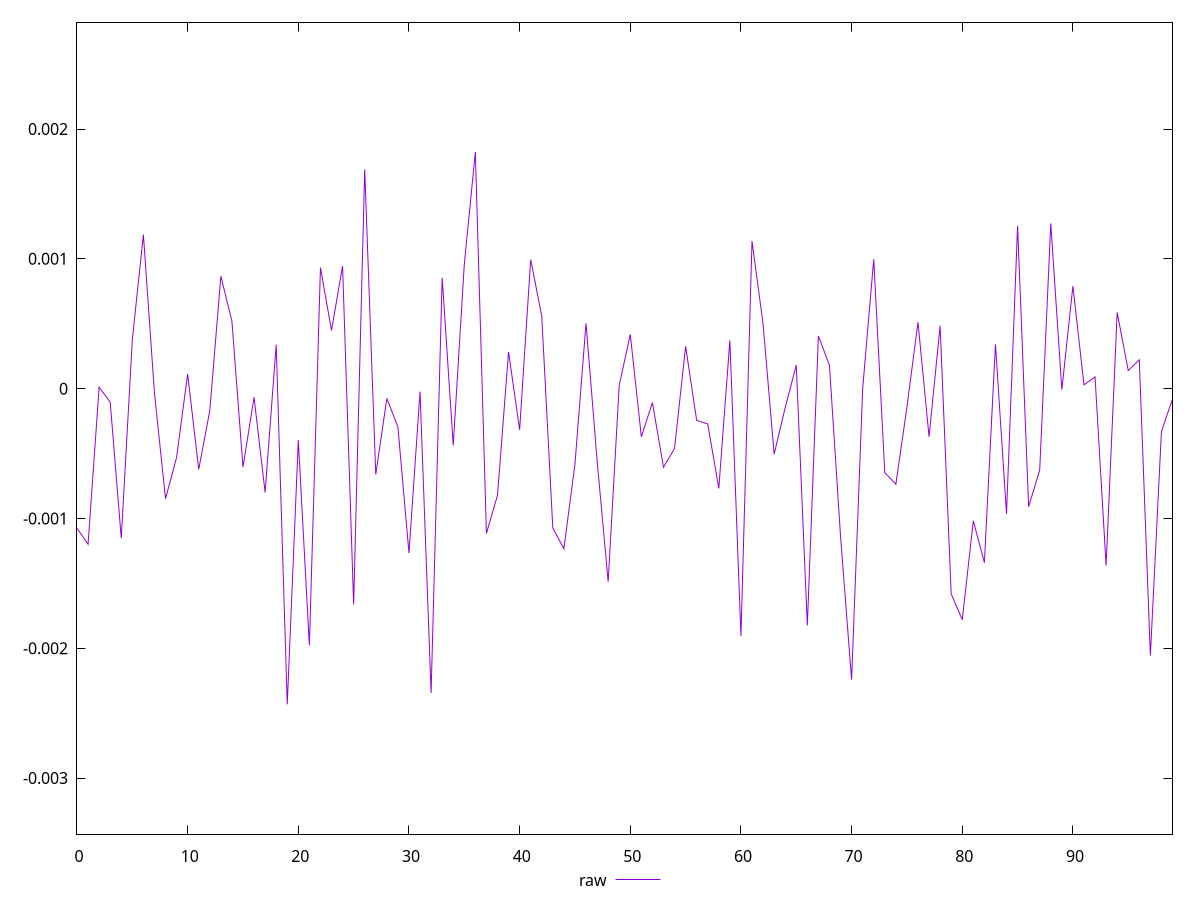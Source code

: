 reset

$raw <<EOF
0 -0.001075170801249707
1 -0.0011987479662254085
2 0.00001106975324873475
3 -0.00010387287922817064
4 -0.0011515203967384792
5 0.00037781787570028563
6 0.0011865006968358983
7 -0.000033822358798731024
8 -0.0008481534120920403
9 -0.0005289188602770145
10 0.00011278245067732478
11 -0.0006214939900031649
12 -0.0001701287143586902
13 0.0008671766757386249
14 0.0005195261206761128
15 -0.0006047026184570328
16 -0.00006626272777195268
17 -0.000799245772471395
18 0.0003383477947507063
19 -0.002431910030858903
20 -0.0003968110121145188
21 -0.001977452456534024
22 0.0009323501138130644
23 0.0004483989330037727
24 0.0009445607703935058
25 -0.001662321907962478
26 0.0016884957762288225
27 -0.0006598905185209905
28 -0.00007498739829422535
29 -0.0002942369724173874
30 -0.001266451233099936
31 -0.000023247332039698365
32 -0.002344378072149245
33 0.0008548157427659367
34 -0.00043713168347377237
35 0.00095825373961825
36 0.001822643116531343
37 -0.0011151474369360708
38 -0.0008211491171690877
39 0.0002830786833375218
40 -0.00031702091756835723
41 0.0009943033407911737
42 0.0005587945864835458
43 -0.0010740514361399646
44 -0.0012330998823660627
45 -0.000581104315933946
46 0.0005032667246691478
47 -0.0005521314431162722
48 -0.0014867523370978859
49 0.00002540927090125128
50 0.00041862529392529686
51 -0.0003705163771830089
52 -0.0001068682768068166
53 -0.0006053437164381204
54 -0.0004608108136243189
55 0.0003260445412540516
56 -0.0002440816997355058
57 -0.0002719089197578217
58 -0.000768161362482908
59 0.00037180866203716744
60 -0.0019047245604648078
61 0.0011368839502825176
62 0.0004987576101278529
63 -0.000504010360945637
64 -0.00014580405455553308
65 0.00018134173216595944
66 -0.0018240490270706267
67 0.00040574687158974554
68 0.00017893186738163428
69 -0.0011369158399556004
70 -0.0022417925790969052
71 -0.0000012495980018100914
72 0.0009965638351175712
73 -0.0006470338521812424
74 -0.0007363022583477833
75 -0.0001425873024294066
76 0.0005122852281308612
77 -0.00037067346668485517
78 0.00048463646743620247
79 -0.0015806143880773712
80 -0.001780452079740348
81 -0.0010183920240813174
82 -0.001340254128385907
83 0.00034107981062644286
84 -0.0009644539710210737
85 0.0012563138721577813
86 -0.0009095605116192845
87 -0.0006270747872075661
88 0.0012726610703181812
89 -0.000007085366008616721
90 0.0007901640502754367
91 0.000029606265569273072
92 0.00009062131500292974
93 -0.001362638193318734
94 0.0005869771191489723
95 0.00013965609412674112
96 0.0002220995140084831
97 -0.0020560738620722194
98 -0.000330394455844244
99 -0.0000798973148628544
EOF

set key outside below
set xrange [0:99]
set yrange [-0.003431910030858903:0.0028226431165313433]
set trange [-0.003431910030858903:0.0028226431165313433]
set terminal svg size 640, 500 enhanced background rgb 'white'
set output "report_00018_2021-02-10T15-25-16.877Z/meta/pScore-difference/samples/pages/raw/values.svg"

plot $raw title "raw" with line

reset
